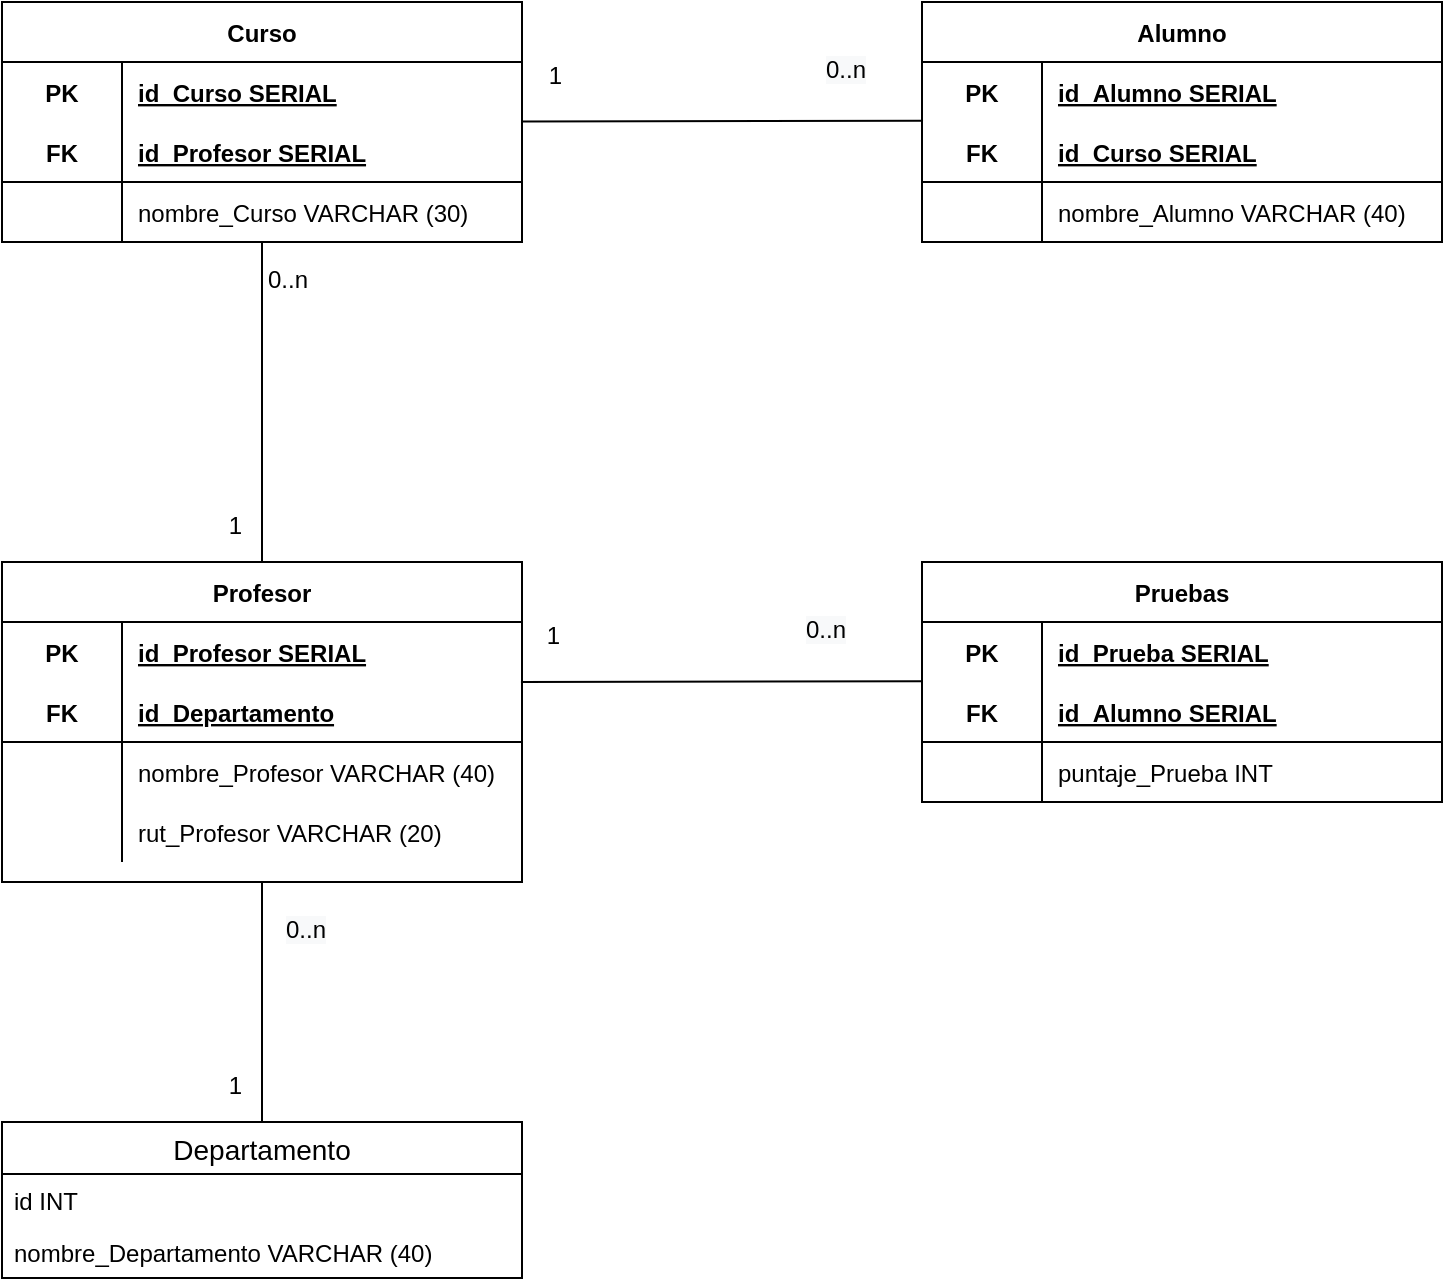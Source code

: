 <mxfile version="13.3.5" type="device"><diagram id="0RoD0-TicKopkE4gu50X" name="Page-1"><mxGraphModel dx="1556" dy="717" grid="1" gridSize="10" guides="1" tooltips="1" connect="1" arrows="1" fold="1" page="1" pageScale="1" pageWidth="827" pageHeight="1169" math="0" shadow="0"><root><mxCell id="0"/><mxCell id="1" parent="0"/><mxCell id="KeuNajrPK936psPVnwR0-75" value="Curso" style="shape=table;startSize=30;container=1;collapsible=1;childLayout=tableLayout;fixedRows=1;rowLines=0;fontStyle=1;align=center;resizeLast=1;" vertex="1" parent="1"><mxGeometry x="40" y="40" width="260" height="120" as="geometry"/></mxCell><mxCell id="KeuNajrPK936psPVnwR0-76" value="" style="shape=partialRectangle;collapsible=0;dropTarget=0;pointerEvents=0;fillColor=none;top=0;left=0;bottom=0;right=0;points=[[0,0.5],[1,0.5]];portConstraint=eastwest;" vertex="1" parent="KeuNajrPK936psPVnwR0-75"><mxGeometry y="30" width="260" height="30" as="geometry"/></mxCell><mxCell id="KeuNajrPK936psPVnwR0-77" value="PK" style="shape=partialRectangle;connectable=0;fillColor=none;top=0;left=0;bottom=0;right=0;fontStyle=1;overflow=hidden;" vertex="1" parent="KeuNajrPK936psPVnwR0-76"><mxGeometry width="60" height="30" as="geometry"/></mxCell><mxCell id="KeuNajrPK936psPVnwR0-78" value="id_Curso SERIAL" style="shape=partialRectangle;connectable=0;fillColor=none;top=0;left=0;bottom=0;right=0;align=left;spacingLeft=6;fontStyle=5;overflow=hidden;" vertex="1" parent="KeuNajrPK936psPVnwR0-76"><mxGeometry x="60" width="200" height="30" as="geometry"/></mxCell><mxCell id="KeuNajrPK936psPVnwR0-79" value="" style="shape=partialRectangle;collapsible=0;dropTarget=0;pointerEvents=0;fillColor=none;top=0;left=0;bottom=1;right=0;points=[[0,0.5],[1,0.5]];portConstraint=eastwest;" vertex="1" parent="KeuNajrPK936psPVnwR0-75"><mxGeometry y="60" width="260" height="30" as="geometry"/></mxCell><mxCell id="KeuNajrPK936psPVnwR0-80" value="FK" style="shape=partialRectangle;connectable=0;fillColor=none;top=0;left=0;bottom=0;right=0;fontStyle=1;overflow=hidden;" vertex="1" parent="KeuNajrPK936psPVnwR0-79"><mxGeometry width="60" height="30" as="geometry"/></mxCell><mxCell id="KeuNajrPK936psPVnwR0-81" value="id_Profesor SERIAL" style="shape=partialRectangle;connectable=0;fillColor=none;top=0;left=0;bottom=0;right=0;align=left;spacingLeft=6;fontStyle=5;overflow=hidden;" vertex="1" parent="KeuNajrPK936psPVnwR0-79"><mxGeometry x="60" width="200" height="30" as="geometry"/></mxCell><mxCell id="KeuNajrPK936psPVnwR0-82" value="" style="shape=partialRectangle;collapsible=0;dropTarget=0;pointerEvents=0;fillColor=none;top=0;left=0;bottom=0;right=0;points=[[0,0.5],[1,0.5]];portConstraint=eastwest;" vertex="1" parent="KeuNajrPK936psPVnwR0-75"><mxGeometry y="90" width="260" height="30" as="geometry"/></mxCell><mxCell id="KeuNajrPK936psPVnwR0-83" value="" style="shape=partialRectangle;connectable=0;fillColor=none;top=0;left=0;bottom=0;right=0;editable=1;overflow=hidden;" vertex="1" parent="KeuNajrPK936psPVnwR0-82"><mxGeometry width="60" height="30" as="geometry"/></mxCell><mxCell id="KeuNajrPK936psPVnwR0-84" value="nombre_Curso VARCHAR (30)" style="shape=partialRectangle;connectable=0;fillColor=none;top=0;left=0;bottom=0;right=0;align=left;spacingLeft=6;overflow=hidden;" vertex="1" parent="KeuNajrPK936psPVnwR0-82"><mxGeometry x="60" width="200" height="30" as="geometry"/></mxCell><mxCell id="KeuNajrPK936psPVnwR0-105" value="Profesor" style="shape=table;startSize=30;container=1;collapsible=1;childLayout=tableLayout;fixedRows=1;rowLines=0;fontStyle=1;align=center;resizeLast=1;" vertex="1" parent="1"><mxGeometry x="40" y="320" width="260" height="160" as="geometry"/></mxCell><mxCell id="KeuNajrPK936psPVnwR0-106" value="" style="shape=partialRectangle;collapsible=0;dropTarget=0;pointerEvents=0;fillColor=none;top=0;left=0;bottom=0;right=0;points=[[0,0.5],[1,0.5]];portConstraint=eastwest;" vertex="1" parent="KeuNajrPK936psPVnwR0-105"><mxGeometry y="30" width="260" height="30" as="geometry"/></mxCell><mxCell id="KeuNajrPK936psPVnwR0-107" value="PK" style="shape=partialRectangle;connectable=0;fillColor=none;top=0;left=0;bottom=0;right=0;fontStyle=1;overflow=hidden;" vertex="1" parent="KeuNajrPK936psPVnwR0-106"><mxGeometry width="60" height="30" as="geometry"/></mxCell><mxCell id="KeuNajrPK936psPVnwR0-108" value="id_Profesor SERIAL" style="shape=partialRectangle;connectable=0;fillColor=none;top=0;left=0;bottom=0;right=0;align=left;spacingLeft=6;fontStyle=5;overflow=hidden;" vertex="1" parent="KeuNajrPK936psPVnwR0-106"><mxGeometry x="60" width="200" height="30" as="geometry"/></mxCell><mxCell id="KeuNajrPK936psPVnwR0-109" value="" style="shape=partialRectangle;collapsible=0;dropTarget=0;pointerEvents=0;fillColor=none;top=0;left=0;bottom=1;right=0;points=[[0,0.5],[1,0.5]];portConstraint=eastwest;" vertex="1" parent="KeuNajrPK936psPVnwR0-105"><mxGeometry y="60" width="260" height="30" as="geometry"/></mxCell><mxCell id="KeuNajrPK936psPVnwR0-110" value="FK" style="shape=partialRectangle;connectable=0;fillColor=none;top=0;left=0;bottom=0;right=0;fontStyle=1;overflow=hidden;" vertex="1" parent="KeuNajrPK936psPVnwR0-109"><mxGeometry width="60" height="30" as="geometry"/></mxCell><mxCell id="KeuNajrPK936psPVnwR0-111" value="id_Departamento" style="shape=partialRectangle;connectable=0;fillColor=none;top=0;left=0;bottom=0;right=0;align=left;spacingLeft=6;fontStyle=5;overflow=hidden;" vertex="1" parent="KeuNajrPK936psPVnwR0-109"><mxGeometry x="60" width="200" height="30" as="geometry"/></mxCell><mxCell id="KeuNajrPK936psPVnwR0-112" value="" style="shape=partialRectangle;collapsible=0;dropTarget=0;pointerEvents=0;fillColor=none;top=0;left=0;bottom=0;right=0;points=[[0,0.5],[1,0.5]];portConstraint=eastwest;" vertex="1" parent="KeuNajrPK936psPVnwR0-105"><mxGeometry y="90" width="260" height="30" as="geometry"/></mxCell><mxCell id="KeuNajrPK936psPVnwR0-113" value="" style="shape=partialRectangle;connectable=0;fillColor=none;top=0;left=0;bottom=0;right=0;editable=1;overflow=hidden;" vertex="1" parent="KeuNajrPK936psPVnwR0-112"><mxGeometry width="60" height="30" as="geometry"/></mxCell><mxCell id="KeuNajrPK936psPVnwR0-114" value="nombre_Profesor VARCHAR (40)" style="shape=partialRectangle;connectable=0;fillColor=none;top=0;left=0;bottom=0;right=0;align=left;spacingLeft=6;overflow=hidden;" vertex="1" parent="KeuNajrPK936psPVnwR0-112"><mxGeometry x="60" width="200" height="30" as="geometry"/></mxCell><mxCell id="KeuNajrPK936psPVnwR0-115" value="" style="shape=partialRectangle;collapsible=0;dropTarget=0;pointerEvents=0;fillColor=none;top=0;left=0;bottom=0;right=0;points=[[0,0.5],[1,0.5]];portConstraint=eastwest;" vertex="1" parent="KeuNajrPK936psPVnwR0-105"><mxGeometry y="120" width="260" height="30" as="geometry"/></mxCell><mxCell id="KeuNajrPK936psPVnwR0-116" value="" style="shape=partialRectangle;connectable=0;fillColor=none;top=0;left=0;bottom=0;right=0;editable=1;overflow=hidden;" vertex="1" parent="KeuNajrPK936psPVnwR0-115"><mxGeometry width="60" height="30" as="geometry"/></mxCell><mxCell id="KeuNajrPK936psPVnwR0-117" value="rut_Profesor VARCHAR (20)" style="shape=partialRectangle;connectable=0;fillColor=none;top=0;left=0;bottom=0;right=0;align=left;spacingLeft=6;overflow=hidden;" vertex="1" parent="KeuNajrPK936psPVnwR0-115"><mxGeometry x="60" width="200" height="30" as="geometry"/></mxCell><mxCell id="KeuNajrPK936psPVnwR0-118" value="Alumno" style="shape=table;startSize=30;container=1;collapsible=1;childLayout=tableLayout;fixedRows=1;rowLines=0;fontStyle=1;align=center;resizeLast=1;" vertex="1" parent="1"><mxGeometry x="500" y="40" width="260" height="120" as="geometry"/></mxCell><mxCell id="KeuNajrPK936psPVnwR0-119" value="" style="shape=partialRectangle;collapsible=0;dropTarget=0;pointerEvents=0;fillColor=none;top=0;left=0;bottom=0;right=0;points=[[0,0.5],[1,0.5]];portConstraint=eastwest;" vertex="1" parent="KeuNajrPK936psPVnwR0-118"><mxGeometry y="30" width="260" height="30" as="geometry"/></mxCell><mxCell id="KeuNajrPK936psPVnwR0-120" value="PK" style="shape=partialRectangle;connectable=0;fillColor=none;top=0;left=0;bottom=0;right=0;fontStyle=1;overflow=hidden;" vertex="1" parent="KeuNajrPK936psPVnwR0-119"><mxGeometry width="60" height="30" as="geometry"/></mxCell><mxCell id="KeuNajrPK936psPVnwR0-121" value="id_Alumno SERIAL" style="shape=partialRectangle;connectable=0;fillColor=none;top=0;left=0;bottom=0;right=0;align=left;spacingLeft=6;fontStyle=5;overflow=hidden;" vertex="1" parent="KeuNajrPK936psPVnwR0-119"><mxGeometry x="60" width="200" height="30" as="geometry"/></mxCell><mxCell id="KeuNajrPK936psPVnwR0-122" value="" style="shape=partialRectangle;collapsible=0;dropTarget=0;pointerEvents=0;fillColor=none;top=0;left=0;bottom=1;right=0;points=[[0,0.5],[1,0.5]];portConstraint=eastwest;" vertex="1" parent="KeuNajrPK936psPVnwR0-118"><mxGeometry y="60" width="260" height="30" as="geometry"/></mxCell><mxCell id="KeuNajrPK936psPVnwR0-123" value="FK" style="shape=partialRectangle;connectable=0;fillColor=none;top=0;left=0;bottom=0;right=0;fontStyle=1;overflow=hidden;" vertex="1" parent="KeuNajrPK936psPVnwR0-122"><mxGeometry width="60" height="30" as="geometry"/></mxCell><mxCell id="KeuNajrPK936psPVnwR0-124" value="id_Curso SERIAL" style="shape=partialRectangle;connectable=0;fillColor=none;top=0;left=0;bottom=0;right=0;align=left;spacingLeft=6;fontStyle=5;overflow=hidden;" vertex="1" parent="KeuNajrPK936psPVnwR0-122"><mxGeometry x="60" width="200" height="30" as="geometry"/></mxCell><mxCell id="KeuNajrPK936psPVnwR0-125" value="" style="shape=partialRectangle;collapsible=0;dropTarget=0;pointerEvents=0;fillColor=none;top=0;left=0;bottom=0;right=0;points=[[0,0.5],[1,0.5]];portConstraint=eastwest;" vertex="1" parent="KeuNajrPK936psPVnwR0-118"><mxGeometry y="90" width="260" height="30" as="geometry"/></mxCell><mxCell id="KeuNajrPK936psPVnwR0-126" value="" style="shape=partialRectangle;connectable=0;fillColor=none;top=0;left=0;bottom=0;right=0;editable=1;overflow=hidden;" vertex="1" parent="KeuNajrPK936psPVnwR0-125"><mxGeometry width="60" height="30" as="geometry"/></mxCell><mxCell id="KeuNajrPK936psPVnwR0-127" value="nombre_Alumno VARCHAR (40)" style="shape=partialRectangle;connectable=0;fillColor=none;top=0;left=0;bottom=0;right=0;align=left;spacingLeft=6;overflow=hidden;" vertex="1" parent="KeuNajrPK936psPVnwR0-125"><mxGeometry x="60" width="200" height="30" as="geometry"/></mxCell><mxCell id="KeuNajrPK936psPVnwR0-131" value="Pruebas" style="shape=table;startSize=30;container=1;collapsible=1;childLayout=tableLayout;fixedRows=1;rowLines=0;fontStyle=1;align=center;resizeLast=1;" vertex="1" parent="1"><mxGeometry x="500" y="320" width="260" height="120" as="geometry"/></mxCell><mxCell id="KeuNajrPK936psPVnwR0-132" value="" style="shape=partialRectangle;collapsible=0;dropTarget=0;pointerEvents=0;fillColor=none;top=0;left=0;bottom=0;right=0;points=[[0,0.5],[1,0.5]];portConstraint=eastwest;" vertex="1" parent="KeuNajrPK936psPVnwR0-131"><mxGeometry y="30" width="260" height="30" as="geometry"/></mxCell><mxCell id="KeuNajrPK936psPVnwR0-133" value="PK" style="shape=partialRectangle;connectable=0;fillColor=none;top=0;left=0;bottom=0;right=0;fontStyle=1;overflow=hidden;" vertex="1" parent="KeuNajrPK936psPVnwR0-132"><mxGeometry width="60" height="30" as="geometry"/></mxCell><mxCell id="KeuNajrPK936psPVnwR0-134" value="id_Prueba SERIAL" style="shape=partialRectangle;connectable=0;fillColor=none;top=0;left=0;bottom=0;right=0;align=left;spacingLeft=6;fontStyle=5;overflow=hidden;" vertex="1" parent="KeuNajrPK936psPVnwR0-132"><mxGeometry x="60" width="200" height="30" as="geometry"/></mxCell><mxCell id="KeuNajrPK936psPVnwR0-135" value="" style="shape=partialRectangle;collapsible=0;dropTarget=0;pointerEvents=0;fillColor=none;top=0;left=0;bottom=1;right=0;points=[[0,0.5],[1,0.5]];portConstraint=eastwest;" vertex="1" parent="KeuNajrPK936psPVnwR0-131"><mxGeometry y="60" width="260" height="30" as="geometry"/></mxCell><mxCell id="KeuNajrPK936psPVnwR0-136" value="FK" style="shape=partialRectangle;connectable=0;fillColor=none;top=0;left=0;bottom=0;right=0;fontStyle=1;overflow=hidden;" vertex="1" parent="KeuNajrPK936psPVnwR0-135"><mxGeometry width="60" height="30" as="geometry"/></mxCell><mxCell id="KeuNajrPK936psPVnwR0-137" value="id_Alumno SERIAL" style="shape=partialRectangle;connectable=0;fillColor=none;top=0;left=0;bottom=0;right=0;align=left;spacingLeft=6;fontStyle=5;overflow=hidden;" vertex="1" parent="KeuNajrPK936psPVnwR0-135"><mxGeometry x="60" width="200" height="30" as="geometry"/></mxCell><mxCell id="KeuNajrPK936psPVnwR0-138" value="" style="shape=partialRectangle;collapsible=0;dropTarget=0;pointerEvents=0;fillColor=none;top=0;left=0;bottom=0;right=0;points=[[0,0.5],[1,0.5]];portConstraint=eastwest;" vertex="1" parent="KeuNajrPK936psPVnwR0-131"><mxGeometry y="90" width="260" height="30" as="geometry"/></mxCell><mxCell id="KeuNajrPK936psPVnwR0-139" value="" style="shape=partialRectangle;connectable=0;fillColor=none;top=0;left=0;bottom=0;right=0;editable=1;overflow=hidden;" vertex="1" parent="KeuNajrPK936psPVnwR0-138"><mxGeometry width="60" height="30" as="geometry"/></mxCell><mxCell id="KeuNajrPK936psPVnwR0-140" value="puntaje_Prueba INT" style="shape=partialRectangle;connectable=0;fillColor=none;top=0;left=0;bottom=0;right=0;align=left;spacingLeft=6;overflow=hidden;" vertex="1" parent="KeuNajrPK936psPVnwR0-138"><mxGeometry x="60" width="200" height="30" as="geometry"/></mxCell><mxCell id="KeuNajrPK936psPVnwR0-141" value="" style="endArrow=none;html=1;rounded=0;entryX=0.5;entryY=0;entryDx=0;entryDy=0;exitX=0.5;exitY=1;exitDx=0;exitDy=0;" edge="1" parent="1" source="KeuNajrPK936psPVnwR0-105" target="KeuNajrPK936psPVnwR0-101"><mxGeometry relative="1" as="geometry"><mxPoint y="490" as="sourcePoint"/><mxPoint x="160" y="490" as="targetPoint"/></mxGeometry></mxCell><mxCell id="KeuNajrPK936psPVnwR0-142" value="1" style="resizable=0;html=1;align=right;verticalAlign=bottom;" connectable="0" vertex="1" parent="KeuNajrPK936psPVnwR0-141"><mxGeometry x="1" relative="1" as="geometry"><mxPoint x="-10" y="-10" as="offset"/></mxGeometry></mxCell><mxCell id="KeuNajrPK936psPVnwR0-143" value="" style="endArrow=none;html=1;rounded=0;entryX=0.5;entryY=0;entryDx=0;entryDy=0;" edge="1" parent="1" source="KeuNajrPK936psPVnwR0-82" target="KeuNajrPK936psPVnwR0-105"><mxGeometry relative="1" as="geometry"><mxPoint x="160" y="240" as="sourcePoint"/><mxPoint x="160" y="310" as="targetPoint"/><Array as="points"/></mxGeometry></mxCell><mxCell id="KeuNajrPK936psPVnwR0-144" value="1" style="resizable=0;html=1;align=right;verticalAlign=bottom;" connectable="0" vertex="1" parent="KeuNajrPK936psPVnwR0-143"><mxGeometry x="1" relative="1" as="geometry"><mxPoint x="-10" y="-10" as="offset"/></mxGeometry></mxCell><mxCell id="KeuNajrPK936psPVnwR0-159" value="0..n" style="resizable=0;html=1;align=right;verticalAlign=bottom;" connectable="0" vertex="1" parent="1"><mxGeometry x="170" y="320" as="geometry"><mxPoint x="23" y="-133" as="offset"/></mxGeometry></mxCell><mxCell id="KeuNajrPK936psPVnwR0-101" value="Departamento" style="swimlane;fontStyle=0;childLayout=stackLayout;horizontal=1;startSize=26;horizontalStack=0;resizeParent=1;resizeParentMax=0;resizeLast=0;collapsible=1;marginBottom=0;align=center;fontSize=14;" vertex="1" parent="1"><mxGeometry x="40" y="600" width="260" height="78" as="geometry"/></mxCell><mxCell id="KeuNajrPK936psPVnwR0-102" value="id INT" style="text;strokeColor=none;fillColor=none;spacingLeft=4;spacingRight=4;overflow=hidden;rotatable=0;points=[[0,0.5],[1,0.5]];portConstraint=eastwest;fontSize=12;" vertex="1" parent="KeuNajrPK936psPVnwR0-101"><mxGeometry y="26" width="260" height="26" as="geometry"/></mxCell><mxCell id="KeuNajrPK936psPVnwR0-103" value="nombre_Departamento VARCHAR (40)" style="text;strokeColor=none;fillColor=none;spacingLeft=4;spacingRight=4;overflow=hidden;rotatable=0;points=[[0,0.5],[1,0.5]];portConstraint=eastwest;fontSize=12;" vertex="1" parent="KeuNajrPK936psPVnwR0-101"><mxGeometry y="52" width="260" height="26" as="geometry"/></mxCell><mxCell id="KeuNajrPK936psPVnwR0-160" value="&lt;meta charset=&quot;utf-8&quot;&gt;&lt;span style=&quot;color: rgb(0, 0, 0); font-family: helvetica; font-size: 12px; font-style: normal; font-weight: 400; letter-spacing: normal; text-align: right; text-indent: 0px; text-transform: none; word-spacing: 0px; background-color: rgb(248, 249, 250); display: inline; float: none;&quot;&gt;0..n&lt;/span&gt;" style="text;whiteSpace=wrap;html=1;" vertex="1" parent="1"><mxGeometry x="180" y="490" width="50" height="30" as="geometry"/></mxCell><mxCell id="KeuNajrPK936psPVnwR0-161" value="" style="endArrow=none;html=1;rounded=0;exitX=0.002;exitY=0.98;exitDx=0;exitDy=0;exitPerimeter=0;" edge="1" parent="1" source="KeuNajrPK936psPVnwR0-119" target="KeuNajrPK936psPVnwR0-75"><mxGeometry relative="1" as="geometry"><mxPoint x="360" y="110" as="sourcePoint"/><mxPoint x="360" y="270" as="targetPoint"/><Array as="points"/></mxGeometry></mxCell><mxCell id="KeuNajrPK936psPVnwR0-162" value="1" style="resizable=0;html=1;align=right;verticalAlign=bottom;" connectable="0" vertex="1" parent="KeuNajrPK936psPVnwR0-161"><mxGeometry x="1" relative="1" as="geometry"><mxPoint x="20.28" y="-14.76" as="offset"/></mxGeometry></mxCell><mxCell id="KeuNajrPK936psPVnwR0-163" value="&lt;meta charset=&quot;utf-8&quot;&gt;&lt;span style=&quot;color: rgb(0, 0, 0); font-family: helvetica; font-size: 12px; font-style: normal; font-weight: 400; letter-spacing: normal; text-align: right; text-indent: 0px; text-transform: none; word-spacing: 0px; background-color: rgb(248, 249, 250); display: inline; float: none;&quot;&gt;0..n&lt;/span&gt;" style="text;whiteSpace=wrap;html=1;" vertex="1" parent="1"><mxGeometry x="450" y="60" width="50" height="30" as="geometry"/></mxCell><mxCell id="KeuNajrPK936psPVnwR0-164" value="" style="endArrow=none;html=1;rounded=0;exitX=0.002;exitY=0.98;exitDx=0;exitDy=0;exitPerimeter=0;" edge="1" parent="1"><mxGeometry relative="1" as="geometry"><mxPoint x="500.0" y="379.6" as="sourcePoint"/><mxPoint x="299.48" y="379.964" as="targetPoint"/><Array as="points"/></mxGeometry></mxCell><mxCell id="KeuNajrPK936psPVnwR0-165" value="1" style="resizable=0;html=1;align=right;verticalAlign=bottom;" connectable="0" vertex="1" parent="KeuNajrPK936psPVnwR0-164"><mxGeometry x="1" relative="1" as="geometry"><mxPoint x="20.28" y="-14.76" as="offset"/></mxGeometry></mxCell><mxCell id="KeuNajrPK936psPVnwR0-166" value="&lt;meta charset=&quot;utf-8&quot;&gt;&lt;span style=&quot;color: rgb(0, 0, 0); font-family: helvetica; font-size: 12px; font-style: normal; font-weight: 400; letter-spacing: normal; text-align: right; text-indent: 0px; text-transform: none; word-spacing: 0px; background-color: rgb(248, 249, 250); display: inline; float: none;&quot;&gt;0..n&lt;/span&gt;" style="text;whiteSpace=wrap;html=1;" vertex="1" parent="1"><mxGeometry x="440" y="340" width="50" height="30" as="geometry"/></mxCell></root></mxGraphModel></diagram></mxfile>